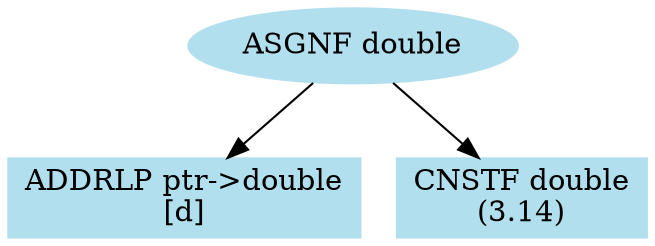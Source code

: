 ////////////////////////////////////////////////////////////////////////////////
// Generate the dot file for drawing semantic structure of statements

// File name: test.c
// Line number: 9
////////////////////////////////////////////////////////////////////////////////

digraph semantic_dag  {
    node [color=lightblue2, style=filled];

    v1 [label="ASGNF double"];
    v2 [label="ADDRLP ptr->double\n\[d\]", shape=box];
    v3 [label="CNSTF double\n\(3.14\)", shape=box];
    v1 -> v2;
    v1 -> v3;

}
